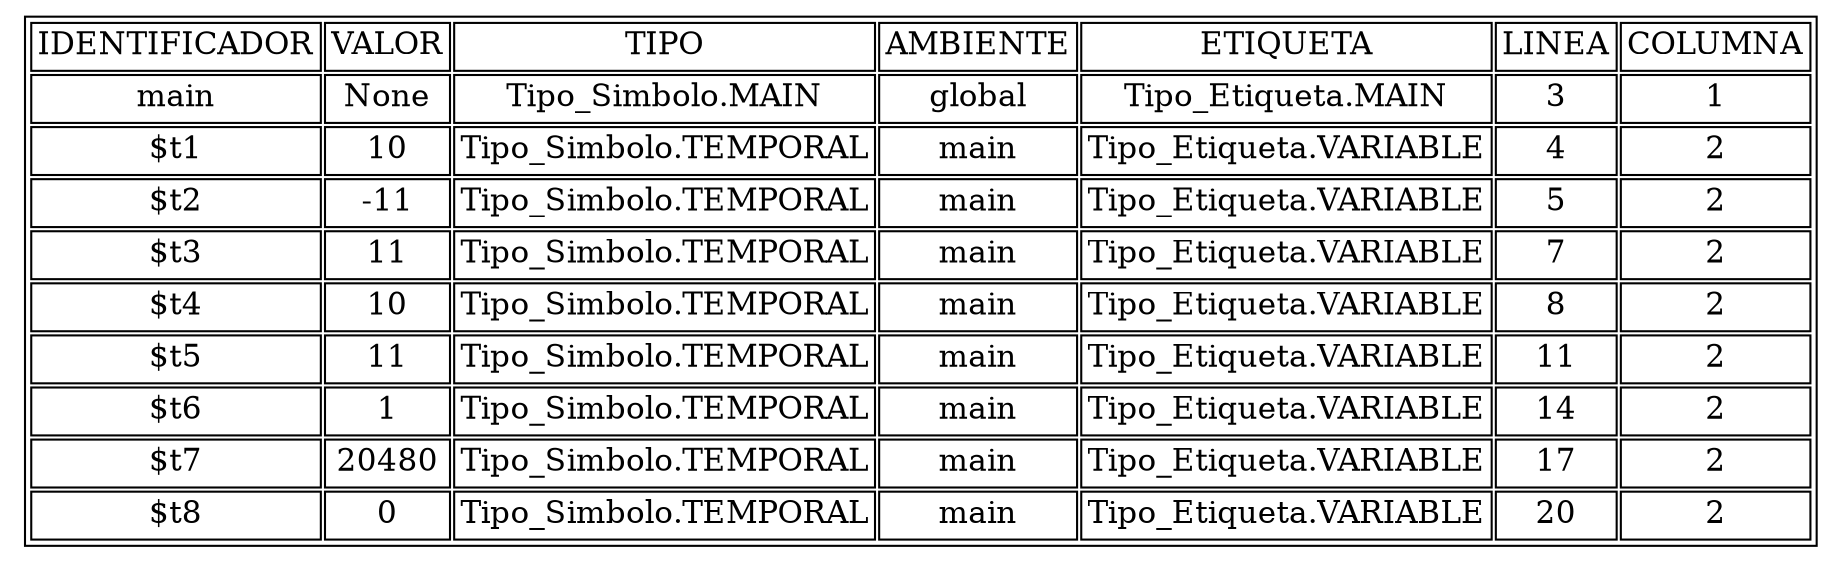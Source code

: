 digraph tabla{
graph [ratio=fill];node [label="\N", fontsize=15, shape=plaintext];
graph [bb="0,0,352,154"];
arset [label=<<TABLE ALIGN="LEFT">
<TR><TD>IDENTIFICADOR</TD><TD>VALOR</TD><TD>TIPO</TD><TD>AMBIENTE</TD><TD>ETIQUETA</TD><TD>LINEA</TD><TD>COLUMNA</TD></TR>
<TR><TD>main</TD><TD>None</TD><TD>Tipo_Simbolo.MAIN</TD><TD>global</TD><TD>Tipo_Etiqueta.MAIN</TD><TD>3</TD><TD>1</TD></TR>
<TR><TD>$t1</TD><TD>10</TD><TD>Tipo_Simbolo.TEMPORAL</TD><TD>main</TD><TD>Tipo_Etiqueta.VARIABLE</TD><TD>4</TD><TD>2</TD></TR>
<TR><TD>$t2</TD><TD>-11</TD><TD>Tipo_Simbolo.TEMPORAL</TD><TD>main</TD><TD>Tipo_Etiqueta.VARIABLE</TD><TD>5</TD><TD>2</TD></TR>
<TR><TD>$t3</TD><TD>11</TD><TD>Tipo_Simbolo.TEMPORAL</TD><TD>main</TD><TD>Tipo_Etiqueta.VARIABLE</TD><TD>7</TD><TD>2</TD></TR>
<TR><TD>$t4</TD><TD>10</TD><TD>Tipo_Simbolo.TEMPORAL</TD><TD>main</TD><TD>Tipo_Etiqueta.VARIABLE</TD><TD>8</TD><TD>2</TD></TR>
<TR><TD>$t5</TD><TD>11</TD><TD>Tipo_Simbolo.TEMPORAL</TD><TD>main</TD><TD>Tipo_Etiqueta.VARIABLE</TD><TD>11</TD><TD>2</TD></TR>
<TR><TD>$t6</TD><TD>1</TD><TD>Tipo_Simbolo.TEMPORAL</TD><TD>main</TD><TD>Tipo_Etiqueta.VARIABLE</TD><TD>14</TD><TD>2</TD></TR>
<TR><TD>$t7</TD><TD>20480</TD><TD>Tipo_Simbolo.TEMPORAL</TD><TD>main</TD><TD>Tipo_Etiqueta.VARIABLE</TD><TD>17</TD><TD>2</TD></TR>
<TR><TD>$t8</TD><TD>0</TD><TD>Tipo_Simbolo.TEMPORAL</TD><TD>main</TD><TD>Tipo_Etiqueta.VARIABLE</TD><TD>20</TD><TD>2</TD></TR>
</TABLE>
>, ];
}